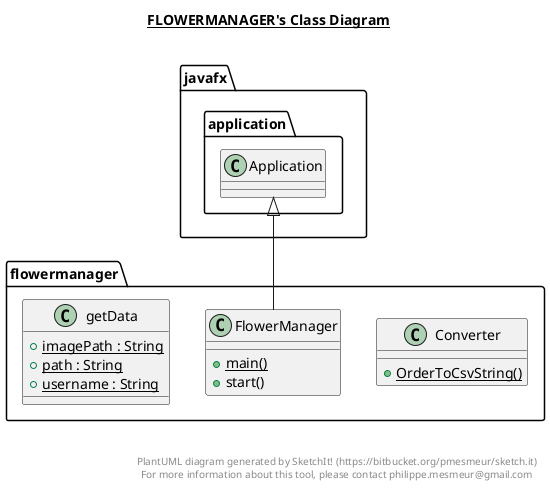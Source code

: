 @startuml

title __FLOWERMANAGER's Class Diagram__\n

  namespace flowermanager {
    class flowermanager.Converter {
        {static} + OrderToCsvString()
    }
  }
  

  namespace flowermanager {
    class flowermanager.FlowerManager {
        {static} + main()
        + start()
    }
  }
  

  namespace flowermanager {
    class flowermanager.getData {
        {static} + imagePath : String
        {static} + path : String
        {static} + username : String
    }
  }
  

  flowermanager.FlowerManager -up-|> javafx.application.Application


right footer


PlantUML diagram generated by SketchIt! (https://bitbucket.org/pmesmeur/sketch.it)
For more information about this tool, please contact philippe.mesmeur@gmail.com
endfooter

@enduml
